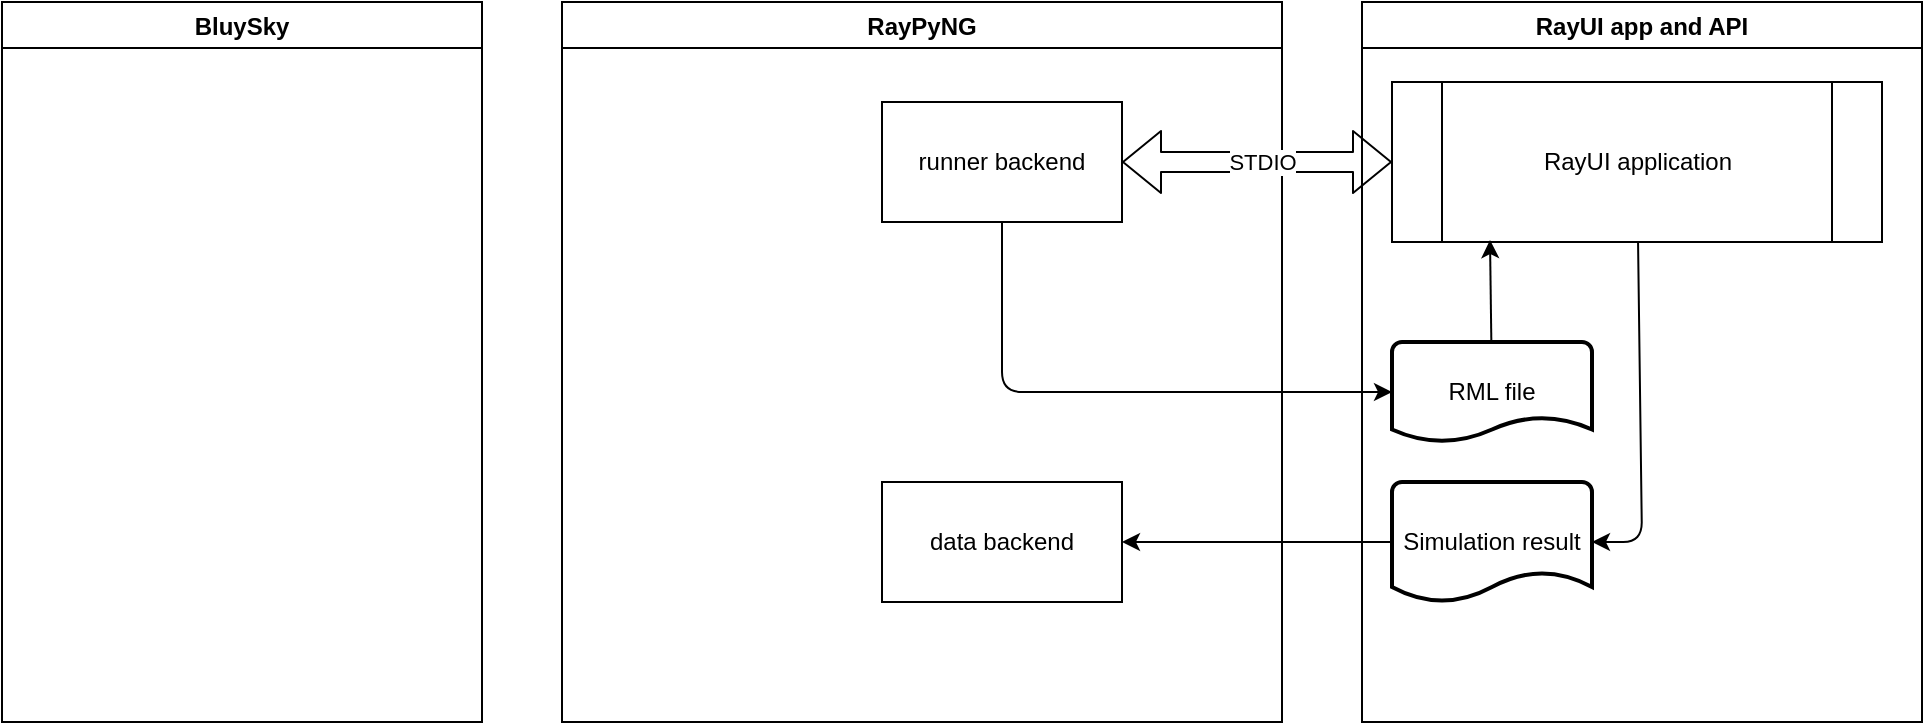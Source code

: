 <mxfile>
    <diagram id="8MR8gkfHYnzTGbwFSKd3" name="Page-1">
        <mxGraphModel dx="1905" dy="533" grid="1" gridSize="10" guides="1" tooltips="1" connect="1" arrows="1" fold="1" page="1" pageScale="1" pageWidth="827" pageHeight="1169" math="0" shadow="0">
            <root>
                <mxCell id="0"/>
                <mxCell id="1" parent="0"/>
                <mxCell id="6" value="RayPyNG" style="swimlane;" vertex="1" parent="1">
                    <mxGeometry x="80" y="80" width="360" height="360" as="geometry"/>
                </mxCell>
                <mxCell id="15" value="runner backend" style="rounded=0;whiteSpace=wrap;html=1;" vertex="1" parent="6">
                    <mxGeometry x="160" y="50" width="120" height="60" as="geometry"/>
                </mxCell>
                <mxCell id="19" value="data backend" style="rounded=0;whiteSpace=wrap;html=1;" vertex="1" parent="6">
                    <mxGeometry x="160" y="240" width="120" height="60" as="geometry"/>
                </mxCell>
                <mxCell id="7" value="RayUI app and API" style="swimlane;" vertex="1" parent="1">
                    <mxGeometry x="480" y="80" width="280" height="360" as="geometry"/>
                </mxCell>
                <mxCell id="13" style="edgeStyle=none;html=1;entryX=1;entryY=0.5;entryDx=0;entryDy=0;entryPerimeter=0;" edge="1" parent="7" source="8" target="9">
                    <mxGeometry relative="1" as="geometry">
                        <Array as="points">
                            <mxPoint x="140" y="270"/>
                        </Array>
                    </mxGeometry>
                </mxCell>
                <mxCell id="8" value="RayUI application" style="shape=process;whiteSpace=wrap;html=1;backgroundOutline=1;" vertex="1" parent="7">
                    <mxGeometry x="15" y="40" width="245" height="80" as="geometry"/>
                </mxCell>
                <mxCell id="12" style="edgeStyle=none;html=1;entryX=0.2;entryY=0.988;entryDx=0;entryDy=0;entryPerimeter=0;" edge="1" parent="7" source="4" target="8">
                    <mxGeometry relative="1" as="geometry"/>
                </mxCell>
                <mxCell id="4" value="RML file" style="strokeWidth=2;html=1;shape=mxgraph.flowchart.document2;whiteSpace=wrap;size=0.25;" vertex="1" parent="7">
                    <mxGeometry x="15" y="170" width="100" height="50" as="geometry"/>
                </mxCell>
                <mxCell id="9" value="Simulation result" style="strokeWidth=2;html=1;shape=mxgraph.flowchart.document2;whiteSpace=wrap;size=0.25;" vertex="1" parent="7">
                    <mxGeometry x="15" y="240" width="100" height="60" as="geometry"/>
                </mxCell>
                <mxCell id="14" value="BluySky" style="swimlane;" vertex="1" parent="1">
                    <mxGeometry x="-200" y="80" width="240" height="360" as="geometry"/>
                </mxCell>
                <mxCell id="16" value="" style="shape=flexArrow;endArrow=classic;startArrow=classic;html=1;entryX=0;entryY=0.5;entryDx=0;entryDy=0;exitX=1;exitY=0.5;exitDx=0;exitDy=0;" edge="1" parent="1" source="15" target="8">
                    <mxGeometry width="100" height="100" relative="1" as="geometry">
                        <mxPoint x="400" y="240" as="sourcePoint"/>
                        <mxPoint x="500" y="140" as="targetPoint"/>
                    </mxGeometry>
                </mxCell>
                <mxCell id="17" value="STDIO" style="edgeLabel;html=1;align=center;verticalAlign=middle;resizable=0;points=[];" vertex="1" connectable="0" parent="16">
                    <mxGeometry x="-0.263" y="2" relative="1" as="geometry">
                        <mxPoint x="20" y="2" as="offset"/>
                    </mxGeometry>
                </mxCell>
                <mxCell id="18" style="edgeStyle=none;html=1;exitX=0.5;exitY=1;exitDx=0;exitDy=0;entryX=0;entryY=0.5;entryDx=0;entryDy=0;entryPerimeter=0;" edge="1" parent="1" source="15" target="4">
                    <mxGeometry relative="1" as="geometry">
                        <Array as="points">
                            <mxPoint x="300" y="275"/>
                        </Array>
                    </mxGeometry>
                </mxCell>
                <mxCell id="21" style="edgeStyle=none;html=1;exitX=0;exitY=0.5;exitDx=0;exitDy=0;exitPerimeter=0;entryX=1;entryY=0.5;entryDx=0;entryDy=0;" edge="1" parent="1" source="9" target="19">
                    <mxGeometry relative="1" as="geometry"/>
                </mxCell>
            </root>
        </mxGraphModel>
    </diagram>
</mxfile>